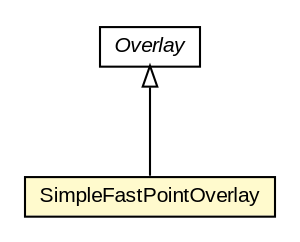 #!/usr/local/bin/dot
#
# Class diagram 
# Generated by UMLGraph version R5_6-24-gf6e263 (http://www.umlgraph.org/)
#

digraph G {
	edge [fontname="arial",fontsize=10,labelfontname="arial",labelfontsize=10];
	node [fontname="arial",fontsize=10,shape=plaintext];
	nodesep=0.25;
	ranksep=0.5;
	// org.osmdroid.views.overlay.Overlay
	c136548 [label=<<table title="org.osmdroid.views.overlay.Overlay" border="0" cellborder="1" cellspacing="0" cellpadding="2" port="p" href="../Overlay.html">
		<tr><td><table border="0" cellspacing="0" cellpadding="1">
<tr><td align="center" balign="center"><font face="arial italic"> Overlay </font></td></tr>
		</table></td></tr>
		</table>>, URL="../Overlay.html", fontname="arial", fontcolor="black", fontsize=10.0];
	// org.osmdroid.views.overlay.simplefastpoint.SimpleFastPointOverlay
	c136562 [label=<<table title="org.osmdroid.views.overlay.simplefastpoint.SimpleFastPointOverlay" border="0" cellborder="1" cellspacing="0" cellpadding="2" port="p" bgcolor="lemonChiffon" href="./SimpleFastPointOverlay.html">
		<tr><td><table border="0" cellspacing="0" cellpadding="1">
<tr><td align="center" balign="center"> SimpleFastPointOverlay </td></tr>
		</table></td></tr>
		</table>>, URL="./SimpleFastPointOverlay.html", fontname="arial", fontcolor="black", fontsize=10.0];
	//org.osmdroid.views.overlay.simplefastpoint.SimpleFastPointOverlay extends org.osmdroid.views.overlay.Overlay
	c136548:p -> c136562:p [dir=back,arrowtail=empty];
}

